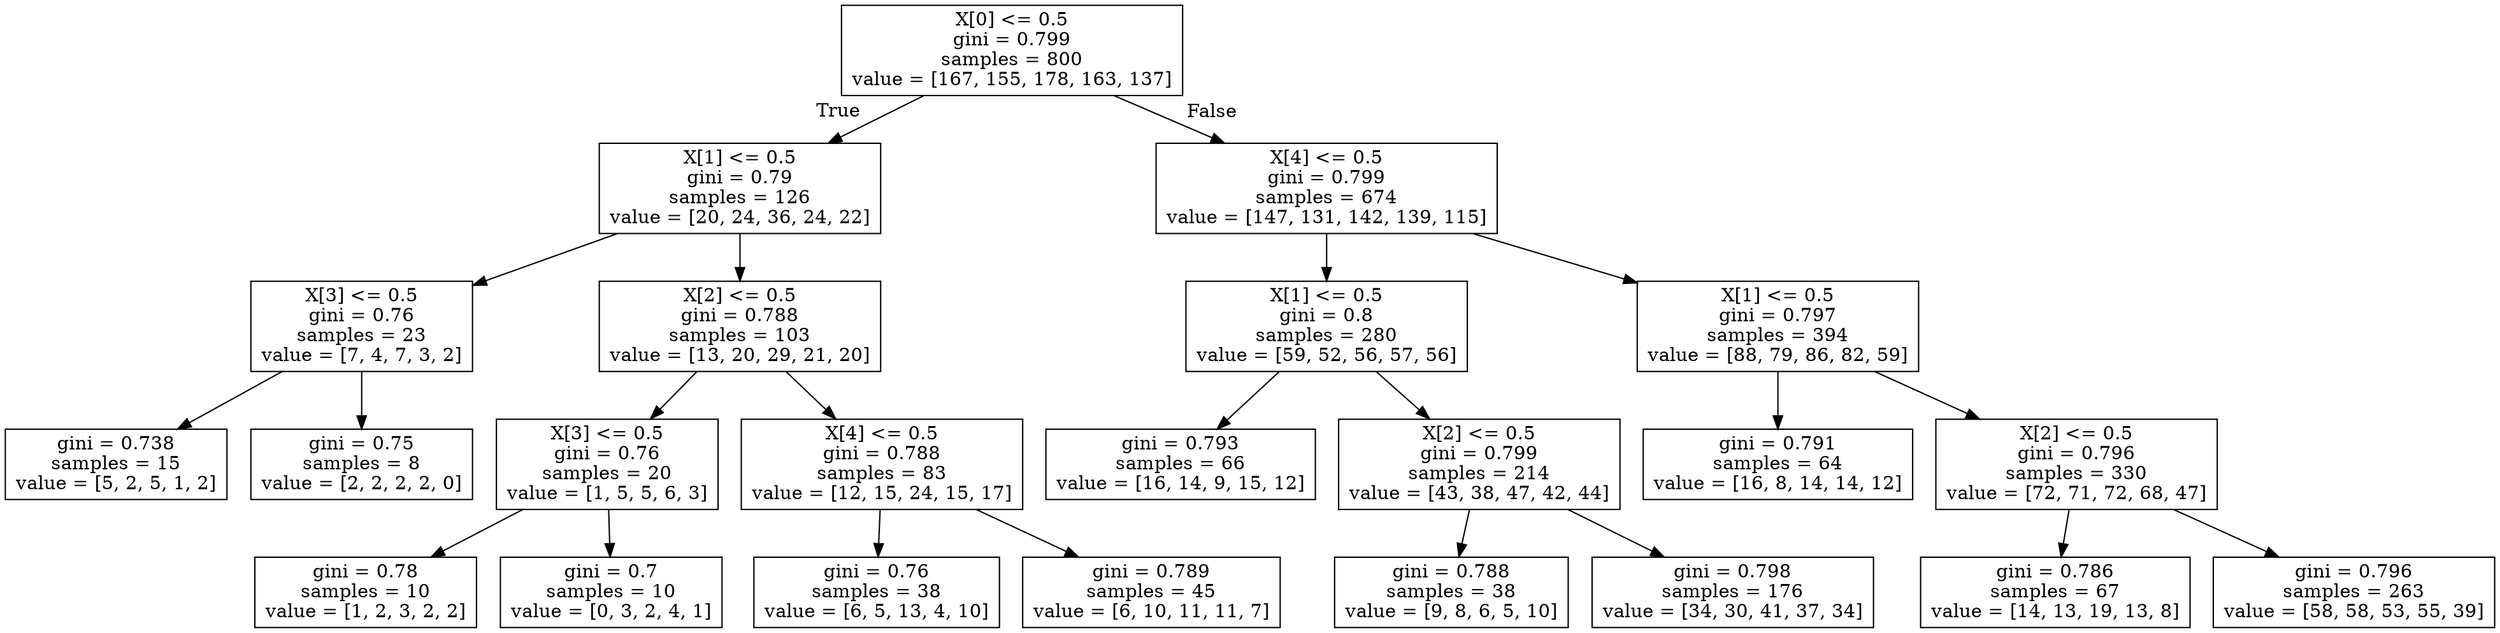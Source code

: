 digraph Tree {
node [shape=box] ;
0 [label="X[0] <= 0.5\ngini = 0.799\nsamples = 800\nvalue = [167, 155, 178, 163, 137]"] ;
1 [label="X[1] <= 0.5\ngini = 0.79\nsamples = 126\nvalue = [20, 24, 36, 24, 22]"] ;
0 -> 1 [labeldistance=2.5, labelangle=45, headlabel="True"] ;
2 [label="X[3] <= 0.5\ngini = 0.76\nsamples = 23\nvalue = [7, 4, 7, 3, 2]"] ;
1 -> 2 ;
3 [label="gini = 0.738\nsamples = 15\nvalue = [5, 2, 5, 1, 2]"] ;
2 -> 3 ;
4 [label="gini = 0.75\nsamples = 8\nvalue = [2, 2, 2, 2, 0]"] ;
2 -> 4 ;
5 [label="X[2] <= 0.5\ngini = 0.788\nsamples = 103\nvalue = [13, 20, 29, 21, 20]"] ;
1 -> 5 ;
6 [label="X[3] <= 0.5\ngini = 0.76\nsamples = 20\nvalue = [1, 5, 5, 6, 3]"] ;
5 -> 6 ;
7 [label="gini = 0.78\nsamples = 10\nvalue = [1, 2, 3, 2, 2]"] ;
6 -> 7 ;
8 [label="gini = 0.7\nsamples = 10\nvalue = [0, 3, 2, 4, 1]"] ;
6 -> 8 ;
9 [label="X[4] <= 0.5\ngini = 0.788\nsamples = 83\nvalue = [12, 15, 24, 15, 17]"] ;
5 -> 9 ;
10 [label="gini = 0.76\nsamples = 38\nvalue = [6, 5, 13, 4, 10]"] ;
9 -> 10 ;
11 [label="gini = 0.789\nsamples = 45\nvalue = [6, 10, 11, 11, 7]"] ;
9 -> 11 ;
12 [label="X[4] <= 0.5\ngini = 0.799\nsamples = 674\nvalue = [147, 131, 142, 139, 115]"] ;
0 -> 12 [labeldistance=2.5, labelangle=-45, headlabel="False"] ;
13 [label="X[1] <= 0.5\ngini = 0.8\nsamples = 280\nvalue = [59, 52, 56, 57, 56]"] ;
12 -> 13 ;
14 [label="gini = 0.793\nsamples = 66\nvalue = [16, 14, 9, 15, 12]"] ;
13 -> 14 ;
15 [label="X[2] <= 0.5\ngini = 0.799\nsamples = 214\nvalue = [43, 38, 47, 42, 44]"] ;
13 -> 15 ;
16 [label="gini = 0.788\nsamples = 38\nvalue = [9, 8, 6, 5, 10]"] ;
15 -> 16 ;
17 [label="gini = 0.798\nsamples = 176\nvalue = [34, 30, 41, 37, 34]"] ;
15 -> 17 ;
18 [label="X[1] <= 0.5\ngini = 0.797\nsamples = 394\nvalue = [88, 79, 86, 82, 59]"] ;
12 -> 18 ;
19 [label="gini = 0.791\nsamples = 64\nvalue = [16, 8, 14, 14, 12]"] ;
18 -> 19 ;
20 [label="X[2] <= 0.5\ngini = 0.796\nsamples = 330\nvalue = [72, 71, 72, 68, 47]"] ;
18 -> 20 ;
21 [label="gini = 0.786\nsamples = 67\nvalue = [14, 13, 19, 13, 8]"] ;
20 -> 21 ;
22 [label="gini = 0.796\nsamples = 263\nvalue = [58, 58, 53, 55, 39]"] ;
20 -> 22 ;
}